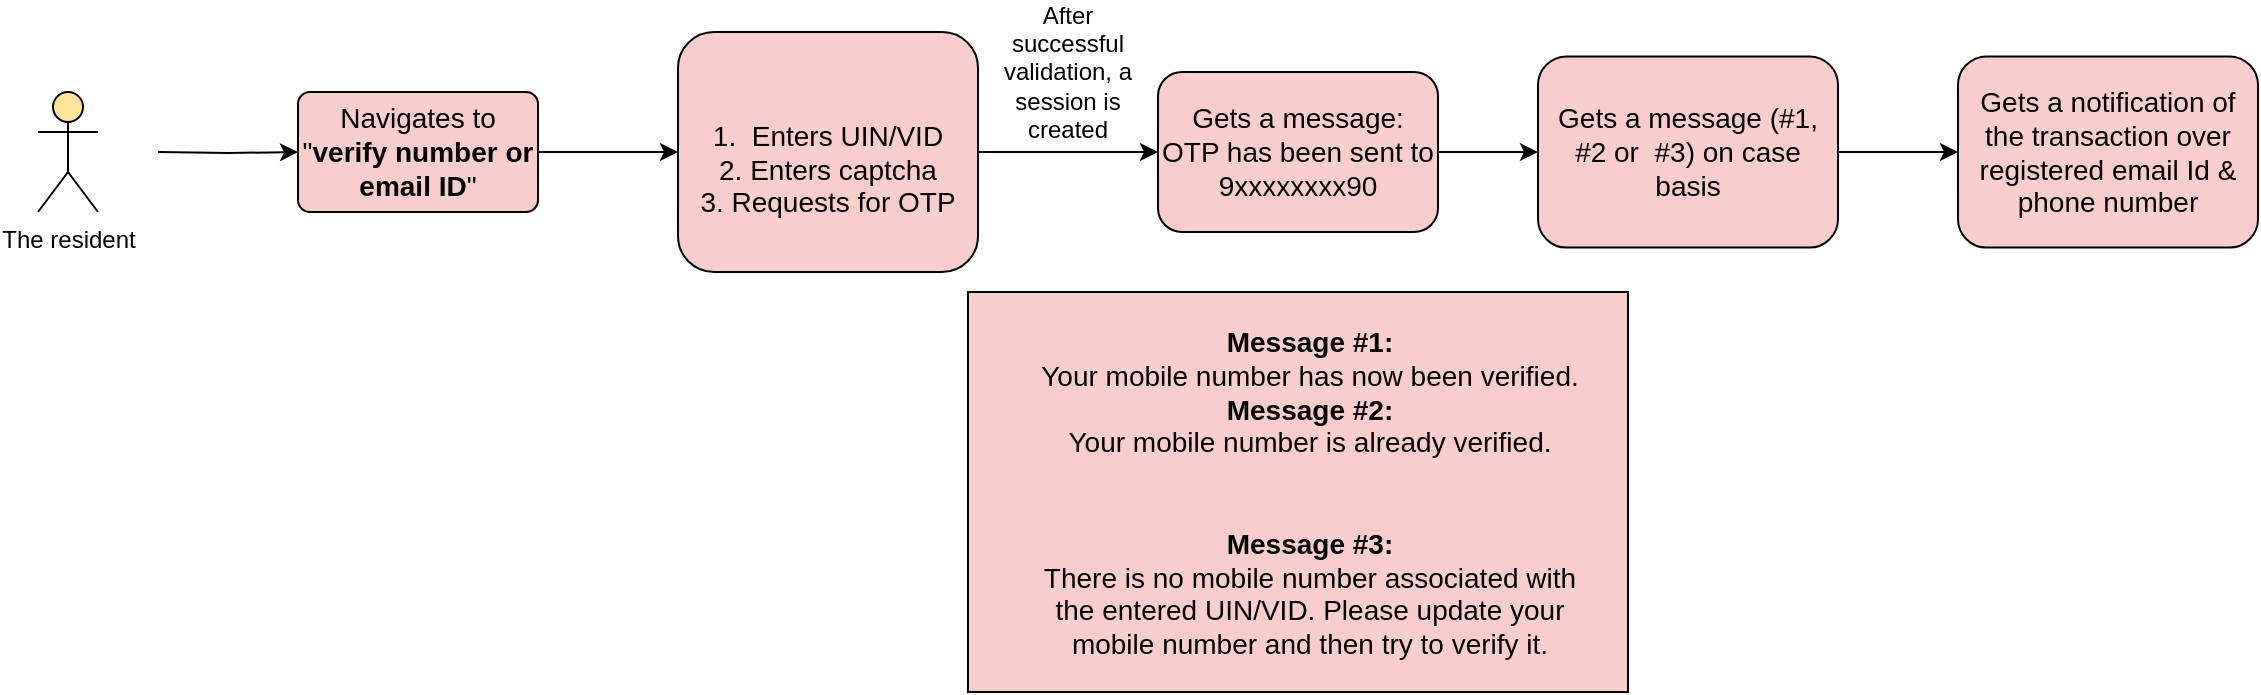 <mxfile version="17.4.4" type="github">
  <diagram id="D7xGU6zM07jBhpZCtbou" name="Page-1">
    <mxGraphModel dx="1108" dy="450" grid="1" gridSize="10" guides="1" tooltips="1" connect="1" arrows="1" fold="1" page="1" pageScale="1" pageWidth="850" pageHeight="1100" math="0" shadow="0">
      <root>
        <mxCell id="0" />
        <mxCell id="1" parent="0" />
        <mxCell id="_Pa6N6d9jXE5rgT0WQsV-1" value="" style="rounded=0;whiteSpace=wrap;html=1;fillColor=#F8CECC;" vertex="1" parent="1">
          <mxGeometry x="745" y="280" width="330" height="200" as="geometry" />
        </mxCell>
        <mxCell id="_Pa6N6d9jXE5rgT0WQsV-2" value="The resident" style="shape=umlActor;verticalLabelPosition=bottom;labelBackgroundColor=#ffffff;verticalAlign=top;html=1;outlineConnect=0;fillColor=#FFE599;" vertex="1" parent="1">
          <mxGeometry x="280" y="180" width="30" height="60" as="geometry" />
        </mxCell>
        <mxCell id="_Pa6N6d9jXE5rgT0WQsV-3" value="" style="edgeStyle=orthogonalEdgeStyle;rounded=0;orthogonalLoop=1;jettySize=auto;html=1;" edge="1" parent="1" target="_Pa6N6d9jXE5rgT0WQsV-5">
          <mxGeometry relative="1" as="geometry">
            <mxPoint x="340" y="210" as="sourcePoint" />
          </mxGeometry>
        </mxCell>
        <mxCell id="_Pa6N6d9jXE5rgT0WQsV-4" value="" style="edgeStyle=orthogonalEdgeStyle;rounded=0;orthogonalLoop=1;jettySize=auto;html=1;" edge="1" parent="1" source="_Pa6N6d9jXE5rgT0WQsV-5" target="_Pa6N6d9jXE5rgT0WQsV-7">
          <mxGeometry relative="1" as="geometry" />
        </mxCell>
        <mxCell id="_Pa6N6d9jXE5rgT0WQsV-5" value="&lt;div&gt;&lt;font style=&quot;font-size: 14px&quot;&gt;Navigates to &quot;&lt;b&gt;verify number or email ID&lt;/b&gt;&quot;&lt;/font&gt;&lt;br&gt;&lt;/div&gt;" style="rounded=1;whiteSpace=wrap;html=1;fillColor=#F8CECC;arcSize=10;" vertex="1" parent="1">
          <mxGeometry x="410" y="180" width="120" height="60" as="geometry" />
        </mxCell>
        <mxCell id="_Pa6N6d9jXE5rgT0WQsV-6" value="" style="edgeStyle=orthogonalEdgeStyle;rounded=0;orthogonalLoop=1;jettySize=auto;html=1;" edge="1" parent="1" source="_Pa6N6d9jXE5rgT0WQsV-7" target="_Pa6N6d9jXE5rgT0WQsV-9">
          <mxGeometry relative="1" as="geometry" />
        </mxCell>
        <mxCell id="_Pa6N6d9jXE5rgT0WQsV-7" value="&lt;font style=&quot;font-size: 14px&quot;&gt;&lt;br&gt;1.&amp;nbsp; Enters UIN/VID&lt;br&gt;2. Enters captcha&lt;br&gt;3. Requests for OTP&lt;/font&gt;&lt;span style=&quot;background-color: rgb(255 , 255 , 255) ; letter-spacing: -0.07px&quot;&gt;&lt;br&gt;&lt;/span&gt;" style="rounded=1;whiteSpace=wrap;html=1;fillColor=#F8CECC;" vertex="1" parent="1">
          <mxGeometry x="600" y="150" width="150" height="120" as="geometry" />
        </mxCell>
        <mxCell id="_Pa6N6d9jXE5rgT0WQsV-8" value="" style="edgeStyle=orthogonalEdgeStyle;rounded=0;orthogonalLoop=1;jettySize=auto;html=1;entryX=0;entryY=0.5;entryDx=0;entryDy=0;" edge="1" parent="1" source="_Pa6N6d9jXE5rgT0WQsV-9">
          <mxGeometry relative="1" as="geometry">
            <mxPoint x="1030" y="210.005" as="targetPoint" />
          </mxGeometry>
        </mxCell>
        <mxCell id="_Pa6N6d9jXE5rgT0WQsV-9" value="&lt;font style=&quot;font-size: 14px&quot;&gt;Gets a message:&lt;br&gt;OTP has been sent to 9xxxxxxxx90&lt;/font&gt;" style="rounded=1;whiteSpace=wrap;html=1;fillColor=#F8CECC;" vertex="1" parent="1">
          <mxGeometry x="840" y="170" width="140" height="80" as="geometry" />
        </mxCell>
        <mxCell id="_Pa6N6d9jXE5rgT0WQsV-10" value="&lt;font style=&quot;font-size: 14px&quot;&gt;Gets a notification of the transaction over registered email Id &amp;amp; phone number&lt;/font&gt;" style="rounded=1;whiteSpace=wrap;html=1;fillColor=#F8CECC;" vertex="1" parent="1">
          <mxGeometry x="1240" y="162.19" width="150" height="95.62" as="geometry" />
        </mxCell>
        <mxCell id="_Pa6N6d9jXE5rgT0WQsV-11" value="After successful validation, a session is created" style="text;html=1;strokeColor=none;fillColor=none;align=center;verticalAlign=middle;whiteSpace=wrap;rounded=0;" vertex="1" parent="1">
          <mxGeometry x="760" y="160" width="70" height="20" as="geometry" />
        </mxCell>
        <mxCell id="_Pa6N6d9jXE5rgT0WQsV-12" value="&lt;div style=&quot;text-align: center ; font-size: 14px&quot;&gt;&lt;b&gt;&lt;font style=&quot;font-size: 14px&quot;&gt;Message #1:&lt;/font&gt;&lt;/b&gt;&lt;/div&gt;&lt;font style=&quot;font-size: 14px&quot;&gt;&lt;div style=&quot;text-align: center&quot;&gt;&lt;span&gt;Your mobile number has now been verified.&lt;/span&gt;&lt;/div&gt;&lt;div style=&quot;text-align: center&quot;&gt;&lt;span&gt;&lt;b&gt;Message #2:&lt;/b&gt;&lt;/span&gt;&lt;/div&gt;&lt;div style=&quot;text-align: center&quot;&gt;&lt;span&gt;Your mobile number is already verified.&lt;/span&gt;&lt;/div&gt;&lt;div style=&quot;text-align: center&quot;&gt;&lt;br&gt;&lt;/div&gt;&lt;div style=&quot;text-align: center&quot;&gt;&lt;br&gt;&lt;/div&gt;&lt;div style=&quot;text-align: center&quot;&gt;&lt;span&gt;&lt;b&gt;Message #3:&lt;/b&gt;&lt;/span&gt;&lt;/div&gt;&lt;div style=&quot;text-align: center&quot;&gt;There is no mobile number associated with the entered UIN/VID. Please update your mobile number and then try to verify it.&lt;/div&gt;&lt;/font&gt;" style="text;whiteSpace=wrap;html=1;" vertex="1" parent="1">
          <mxGeometry x="770" y="290" width="290" height="180" as="geometry" />
        </mxCell>
        <mxCell id="_Pa6N6d9jXE5rgT0WQsV-13" value="" style="edgeStyle=orthogonalEdgeStyle;rounded=0;orthogonalLoop=1;jettySize=auto;html=1;" edge="1" parent="1" source="_Pa6N6d9jXE5rgT0WQsV-14" target="_Pa6N6d9jXE5rgT0WQsV-10">
          <mxGeometry relative="1" as="geometry" />
        </mxCell>
        <mxCell id="_Pa6N6d9jXE5rgT0WQsV-14" value="&lt;font style=&quot;font-size: 14px&quot;&gt;Gets a message (#1, #2 or&amp;nbsp; #3) on case basis&lt;/font&gt;" style="rounded=1;whiteSpace=wrap;html=1;fillColor=#F8CECC;" vertex="1" parent="1">
          <mxGeometry x="1030" y="162.19" width="150" height="95.62" as="geometry" />
        </mxCell>
      </root>
    </mxGraphModel>
  </diagram>
</mxfile>
